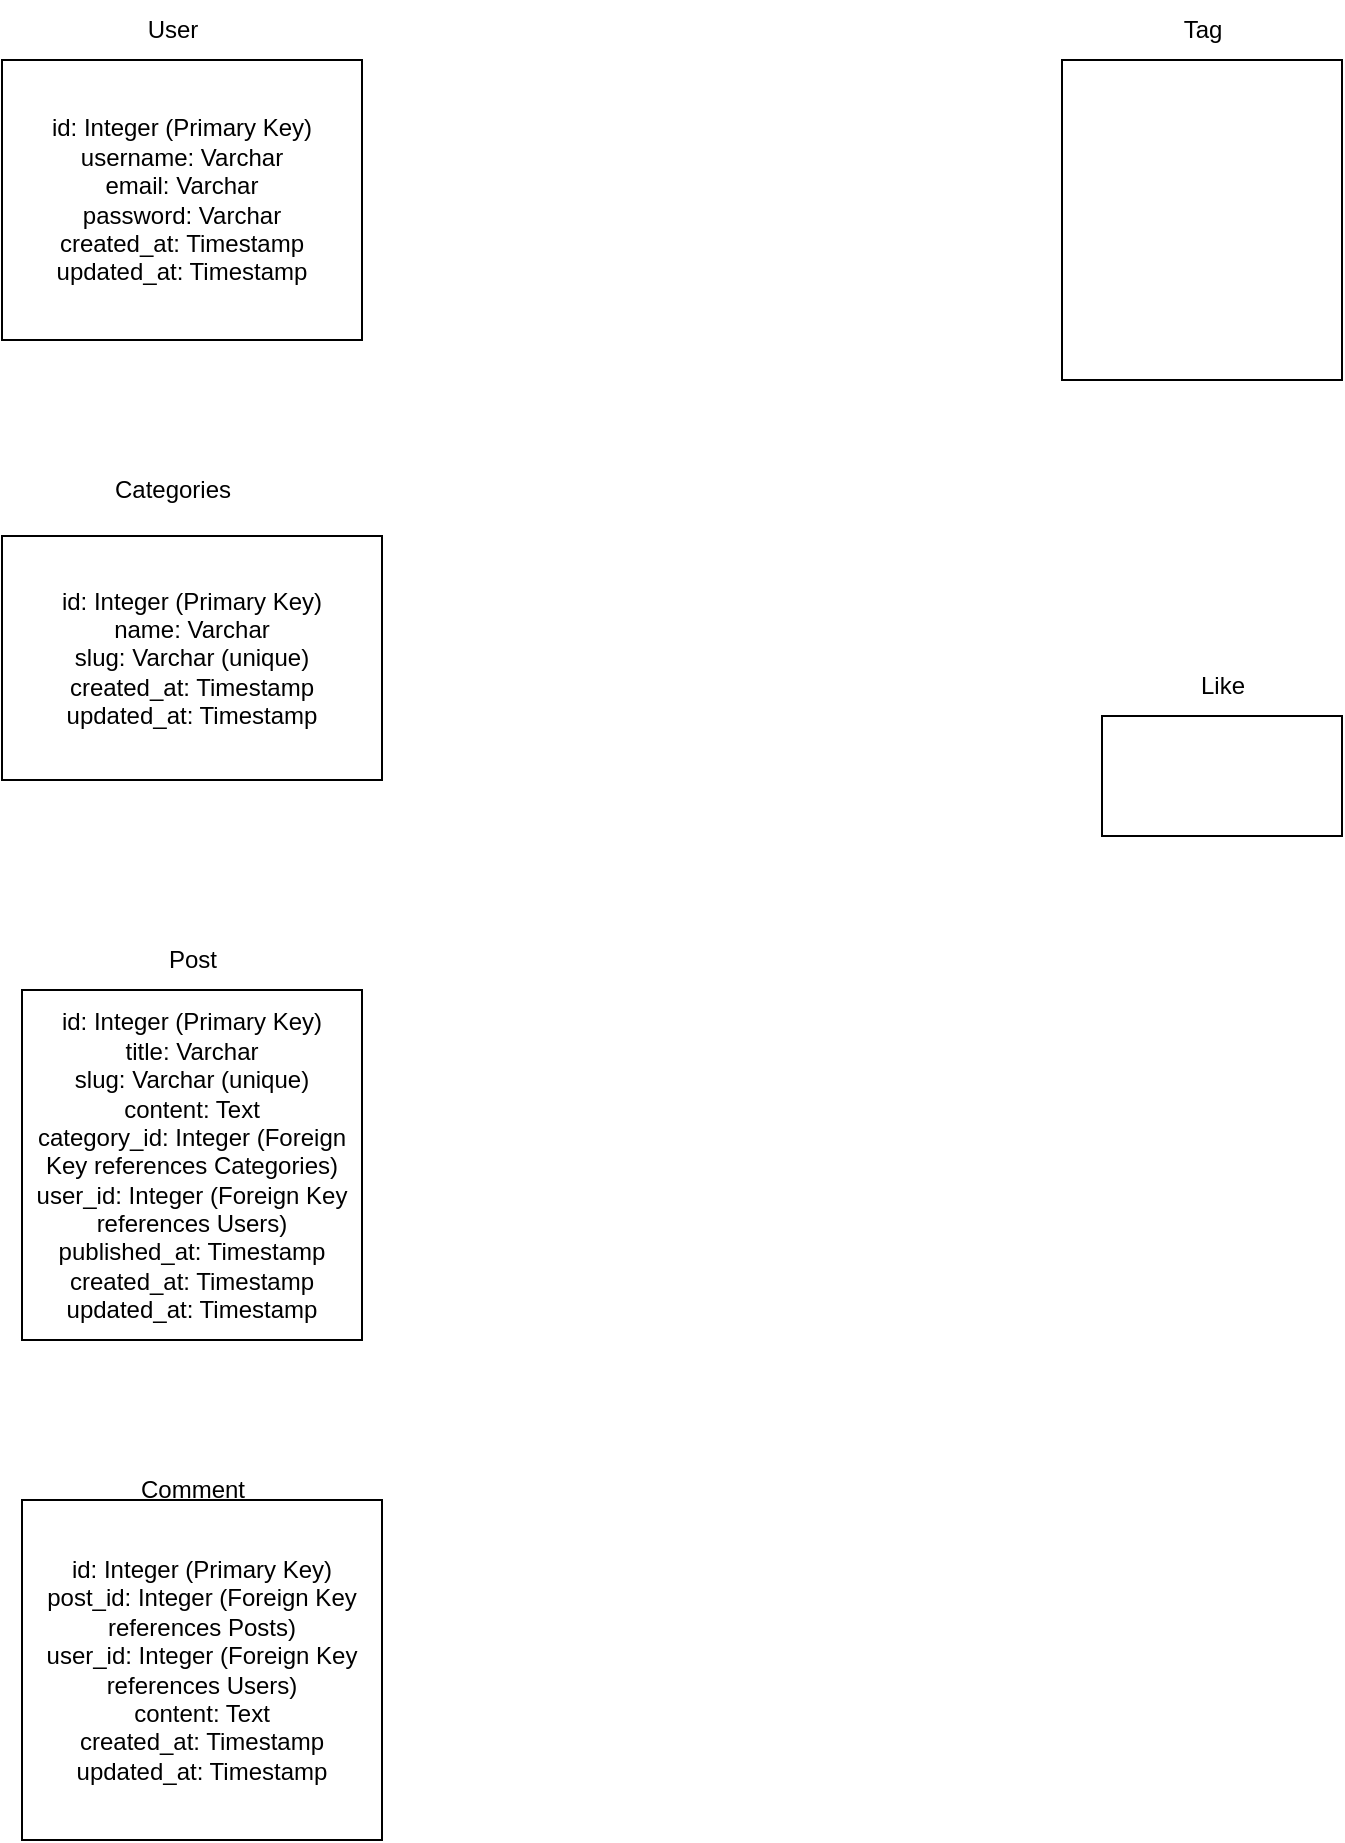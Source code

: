 <mxfile version="24.4.0" type="github">
  <diagram name="Trang-1" id="RsjQN1hPquogGVEX6bG5">
    <mxGraphModel dx="1050" dy="603" grid="1" gridSize="10" guides="1" tooltips="1" connect="1" arrows="1" fold="1" page="1" pageScale="1" pageWidth="827" pageHeight="1169" math="0" shadow="0">
      <root>
        <mxCell id="0" />
        <mxCell id="1" parent="0" />
        <mxCell id="m3iyG7AHShg8tHYrDCt5-2" value="id: Integer (Primary Key)&#xa;name: Varchar&#xa;slug: Varchar (unique)&#xa;created_at: Timestamp&#xa;updated_at: Timestamp" style="rounded=0;whiteSpace=wrap;html=1;" vertex="1" parent="1">
          <mxGeometry x="50" y="358" width="190" height="122" as="geometry" />
        </mxCell>
        <mxCell id="m3iyG7AHShg8tHYrDCt5-3" value="id: Integer (Primary Key)&#xa;username: Varchar&#xa;email: Varchar&#xa;password: Varchar&#xa;created_at: Timestamp&#xa;updated_at: Timestamp" style="rounded=0;whiteSpace=wrap;html=1;" vertex="1" parent="1">
          <mxGeometry x="50" y="120" width="180" height="140" as="geometry" />
        </mxCell>
        <mxCell id="m3iyG7AHShg8tHYrDCt5-4" value="id: Integer (Primary Key)&#xa;title: Varchar&#xa;slug: Varchar (unique)&#xa;content: Text&#xa;category_id: Integer (Foreign Key references Categories)&#xa;user_id: Integer (Foreign Key references Users)&#xa;published_at: Timestamp&#xa;created_at: Timestamp&#xa;updated_at: Timestamp" style="rounded=0;whiteSpace=wrap;html=1;" vertex="1" parent="1">
          <mxGeometry x="60" y="585" width="170" height="175" as="geometry" />
        </mxCell>
        <mxCell id="m3iyG7AHShg8tHYrDCt5-5" value="User" style="text;html=1;align=center;verticalAlign=middle;resizable=0;points=[];autosize=1;strokeColor=none;fillColor=none;" vertex="1" parent="1">
          <mxGeometry x="110" y="90" width="50" height="30" as="geometry" />
        </mxCell>
        <mxCell id="m3iyG7AHShg8tHYrDCt5-8" value="Categories" style="text;html=1;align=center;verticalAlign=middle;resizable=0;points=[];autosize=1;strokeColor=none;fillColor=none;" vertex="1" parent="1">
          <mxGeometry x="95" y="320" width="80" height="30" as="geometry" />
        </mxCell>
        <mxCell id="m3iyG7AHShg8tHYrDCt5-9" value="Post" style="text;html=1;align=center;verticalAlign=middle;resizable=0;points=[];autosize=1;strokeColor=none;fillColor=none;" vertex="1" parent="1">
          <mxGeometry x="120" y="555" width="50" height="30" as="geometry" />
        </mxCell>
        <mxCell id="m3iyG7AHShg8tHYrDCt5-10" value="" style="rounded=0;whiteSpace=wrap;html=1;" vertex="1" parent="1">
          <mxGeometry x="580" y="120" width="140" height="160" as="geometry" />
        </mxCell>
        <mxCell id="m3iyG7AHShg8tHYrDCt5-11" value="id: Integer (Primary Key)&#xa;post_id: Integer (Foreign Key references Posts)&#xa;user_id: Integer (Foreign Key references Users)&#xa;content: Text&#xa;created_at: Timestamp&#xa;updated_at: Timestamp" style="rounded=0;whiteSpace=wrap;html=1;" vertex="1" parent="1">
          <mxGeometry x="60" y="840" width="180" height="170" as="geometry" />
        </mxCell>
        <mxCell id="m3iyG7AHShg8tHYrDCt5-14" value="" style="rounded=0;whiteSpace=wrap;html=1;" vertex="1" parent="1">
          <mxGeometry x="600" y="448" width="120" height="60" as="geometry" />
        </mxCell>
        <mxCell id="m3iyG7AHShg8tHYrDCt5-16" value="Comment" style="text;html=1;align=center;verticalAlign=middle;resizable=0;points=[];autosize=1;strokeColor=none;fillColor=none;" vertex="1" parent="1">
          <mxGeometry x="105" y="820" width="80" height="30" as="geometry" />
        </mxCell>
        <mxCell id="m3iyG7AHShg8tHYrDCt5-18" value="Tag" style="text;html=1;align=center;verticalAlign=middle;resizable=0;points=[];autosize=1;strokeColor=none;fillColor=none;" vertex="1" parent="1">
          <mxGeometry x="630" y="90" width="40" height="30" as="geometry" />
        </mxCell>
        <mxCell id="m3iyG7AHShg8tHYrDCt5-19" value="Like" style="text;html=1;align=center;verticalAlign=middle;resizable=0;points=[];autosize=1;strokeColor=none;fillColor=none;" vertex="1" parent="1">
          <mxGeometry x="635" y="418" width="50" height="30" as="geometry" />
        </mxCell>
      </root>
    </mxGraphModel>
  </diagram>
</mxfile>
